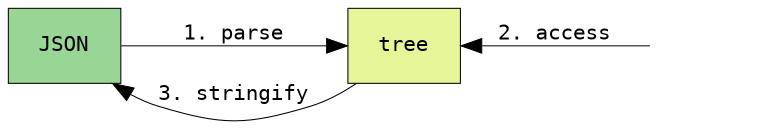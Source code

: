 digraph {
    rankdir=LR
    compound=true
    fontname="Inconsolata, Consolas"
    fontsize=10
    margin="0,0"
    ranksep=0.5
    nodesep=1
    penwidth=0.5
    
    node [shape=box, fontname="Inconsolata, Consolas", fontsize=10, penwidth=0.5, style=filled, colorscheme=spectral7]
    edge [fontname="Inconsolata, Consolas", fontsize=10, penwidth=0.5]

    JSON [fillcolor=6]
    tree [fillcolor=5]
    i [style=invis]

    JSON -> tree [label="1. parse"]
    tree -> JSON [label="3. stringify"]
    tree -> i [label="2. access", dir=back, arrowtail=normal]
}